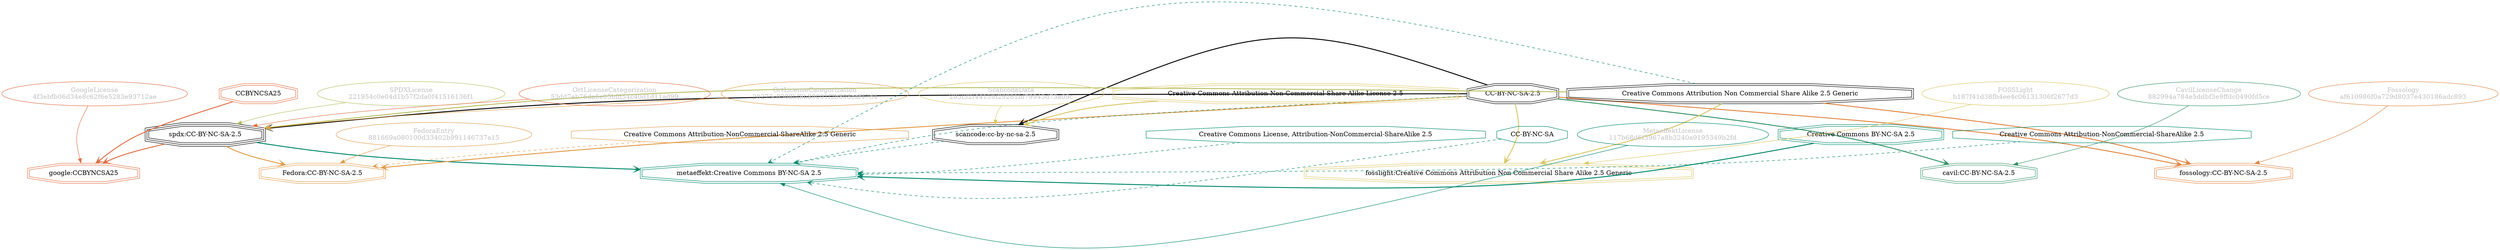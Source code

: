 strict digraph {
    node [shape=box];
    graph [splines=curved];
    980 [label="SPDXLicense\n221954c0e04d1b57f2da0f41516136f1"
        ,fontcolor=gray
        ,color="#b8bf62"
        ,fillcolor="beige;1"
        ,shape=ellipse];
    981 [label="spdx:CC-BY-NC-SA-2.5"
        ,shape=tripleoctagon];
    982 [label="CC-BY-NC-SA-2.5"
        ,shape=doubleoctagon];
    983 [label="Creative Commons Attribution Non Commercial Share Alike 2.5 Generic"
        ,shape=doubleoctagon];
    5411 [label="GoogleLicense\n4f3ebfb06d34e8c62f6e5283e93712ae"
         ,fontcolor=gray
         ,color="#e06f45"
         ,fillcolor="beige;1"
         ,shape=ellipse];
    5412 [label="google:CCBYNCSA25"
         ,color="#e06f45"
         ,shape=doubleoctagon];
    5413 [label=CCBYNCSA25
         ,color="#e06f45"
         ,shape=doubleoctagon];
    6141 [label="FedoraEntry\n881669a080100d33402b991146737a15"
         ,fontcolor=gray
         ,color="#e09d4b"
         ,fillcolor="beige;1"
         ,shape=ellipse];
    6142 [label="Fedora:CC-BY-NC-SA-2.5"
         ,color="#e09d4b"
         ,shape=doubleoctagon];
    6143 [label="Creative Commons Attribution-NonCommercial-ShareAlike 2.5 Generic"
         ,color="#e09d4b"
         ,shape=octagon];
    13389 [label="ScancodeData\n205f32f44159f29281bf79943d73a09c"
          ,fontcolor=gray
          ,color="#dac767"
          ,fillcolor="beige;1"
          ,shape=ellipse];
    13390 [label="scancode:cc-by-nc-sa-2.5"
          ,shape=doubleoctagon];
    13391 [label="Creative Commons Attribution Non-Commercial Share Alike License 2.5"
          ,color="#dac767"
          ,shape=doubleoctagon];
    26820 [label="Fossology\naf610986f0a729d8037e430186adc893"
          ,fontcolor=gray
          ,color="#e18745"
          ,fillcolor="beige;1"
          ,shape=ellipse];
    26821 [label="fossology:CC-BY-NC-SA-2.5"
          ,color="#e18745"
          ,shape=doubleoctagon];
    28591 [label="OrtLicenseCategorization\n53dd7eb76da6e05bfd54c40d1d11ad99"
          ,fontcolor=gray
          ,color="#e06f45"
          ,fillcolor="beige;1"
          ,shape=ellipse];
    35417 [label="OrtLicenseCategorization\n20273c8308bf9b89091f2b808eaf47d4"
          ,fontcolor=gray
          ,color="#e09d4b"
          ,fillcolor="beige;1"
          ,shape=ellipse];
    36589 [label="CavilLicenseChange\n882994a784e5ddbf3e9ffdc0490fd5ce"
          ,fontcolor=gray
          ,color="#379469"
          ,fillcolor="beige;1"
          ,shape=ellipse];
    36590 [label="cavil:CC-BY-NC-SA-2.5"
          ,color="#379469"
          ,shape=doubleoctagon];
    40158 [label="CC-BY-NC-SA"
          ,color="#00876c"
          ,shape=octagon];
    40178 [label="MetaeffektLicense\n117b68d6f3967a8b3240a9195349b2fd"
          ,fontcolor=gray
          ,color="#00876c"
          ,fillcolor="beige;1"
          ,shape=ellipse];
    40179 [label="metaeffekt:Creative Commons BY-NC-SA 2.5"
          ,color="#00876c"
          ,shape=doubleoctagon];
    40180 [label="Creative Commons BY-NC-SA 2.5"
          ,color="#00876c"
          ,shape=doubleoctagon];
    40181 [label="Creative Commons Attribution-NonCommercial-ShareAlike 2.5"
          ,color="#00876c"
          ,shape=octagon];
    40182 [label="Creative Commons License, Attribution-NonCommercial-ShareAlike 2.5"
          ,color="#00876c"
          ,shape=octagon];
    51155 [label="FOSSLight\nb187f41d38fb4ee4c06131306f2677d3"
          ,fontcolor=gray
          ,color="#dac767"
          ,fillcolor="beige;1"
          ,shape=ellipse];
    51156 [label="fosslight:Creative Commons Attribution Non Commercial Share Alike 2.5 Generic"
          ,color="#dac767"
          ,shape=doubleoctagon];
    980 -> 981 [weight=0.5
               ,color="#b8bf62"];
    981 -> 5412 [style=bold
                ,arrowhead=vee
                ,weight=0.7
                ,color="#e06f45"];
    981 -> 6142 [style=bold
                ,arrowhead=vee
                ,weight=0.7
                ,color="#e09d4b"];
    981 -> 40179 [style=bold
                 ,arrowhead=vee
                 ,weight=0.7
                 ,color="#00876c"];
    982 -> 981 [style=bold
               ,arrowhead=vee
               ,weight=0.7];
    982 -> 6142 [style=bold
                ,arrowhead=vee
                ,weight=0.7
                ,color="#e09d4b"];
    982 -> 13390 [style=bold
                 ,arrowhead=vee
                 ,weight=0.7];
    982 -> 26821 [style=bold
                 ,arrowhead=vee
                 ,weight=0.7
                 ,color="#e18745"];
    982 -> 36590 [style=bold
                 ,arrowhead=vee
                 ,weight=0.7
                 ,color="#379469"];
    982 -> 36590 [style=bold
                 ,arrowhead=vee
                 ,weight=0.7
                 ,color="#379469"];
    982 -> 40179 [style=dashed
                 ,arrowhead=vee
                 ,weight=0.5
                 ,color="#00876c"];
    982 -> 51156 [style=bold
                 ,arrowhead=vee
                 ,weight=0.7
                 ,color="#dac767"];
    983 -> 981 [style=bold
               ,arrowhead=vee
               ,weight=0.7
               ,color="#b8bf62"];
    983 -> 26821 [style=bold
                 ,arrowhead=vee
                 ,weight=0.7
                 ,color="#e18745"];
    983 -> 40179 [style=dashed
                 ,arrowhead=vee
                 ,weight=0.5
                 ,color="#00876c"];
    983 -> 51156 [style=bold
                 ,arrowhead=vee
                 ,weight=0.7
                 ,color="#dac767"];
    5411 -> 5412 [weight=0.5
                 ,color="#e06f45"];
    5413 -> 5412 [style=bold
                 ,arrowhead=vee
                 ,weight=0.7
                 ,color="#e06f45"];
    6141 -> 6142 [weight=0.5
                 ,color="#e09d4b"];
    6143 -> 6142 [style=dashed
                 ,arrowhead=vee
                 ,weight=0.5
                 ,color="#e09d4b"];
    13389 -> 13390 [weight=0.5
                   ,color="#dac767"];
    13390 -> 40179 [style=dashed
                   ,arrowhead=vee
                   ,weight=0.5
                   ,color="#00876c"];
    13391 -> 13390 [style=bold
                   ,arrowhead=vee
                   ,weight=0.7
                   ,color="#dac767"];
    26820 -> 26821 [weight=0.5
                   ,color="#e18745"];
    28591 -> 981 [weight=0.5
                 ,color="#e06f45"];
    35417 -> 981 [weight=0.5
                 ,color="#e09d4b"];
    36589 -> 36590 [weight=0.5
                   ,color="#379469"];
    40158 -> 40179 [style=dashed
                   ,arrowhead=vee
                   ,weight=0.5
                   ,color="#00876c"];
    40178 -> 40179 [weight=0.5
                   ,color="#00876c"];
    40180 -> 40179 [style=bold
                   ,arrowhead=vee
                   ,weight=0.7
                   ,color="#00876c"];
    40181 -> 40179 [style=dashed
                   ,arrowhead=vee
                   ,weight=0.5
                   ,color="#00876c"];
    40182 -> 40179 [style=dashed
                   ,arrowhead=vee
                   ,weight=0.5
                   ,color="#00876c"];
    51155 -> 51156 [weight=0.5
                   ,color="#dac767"];
}
